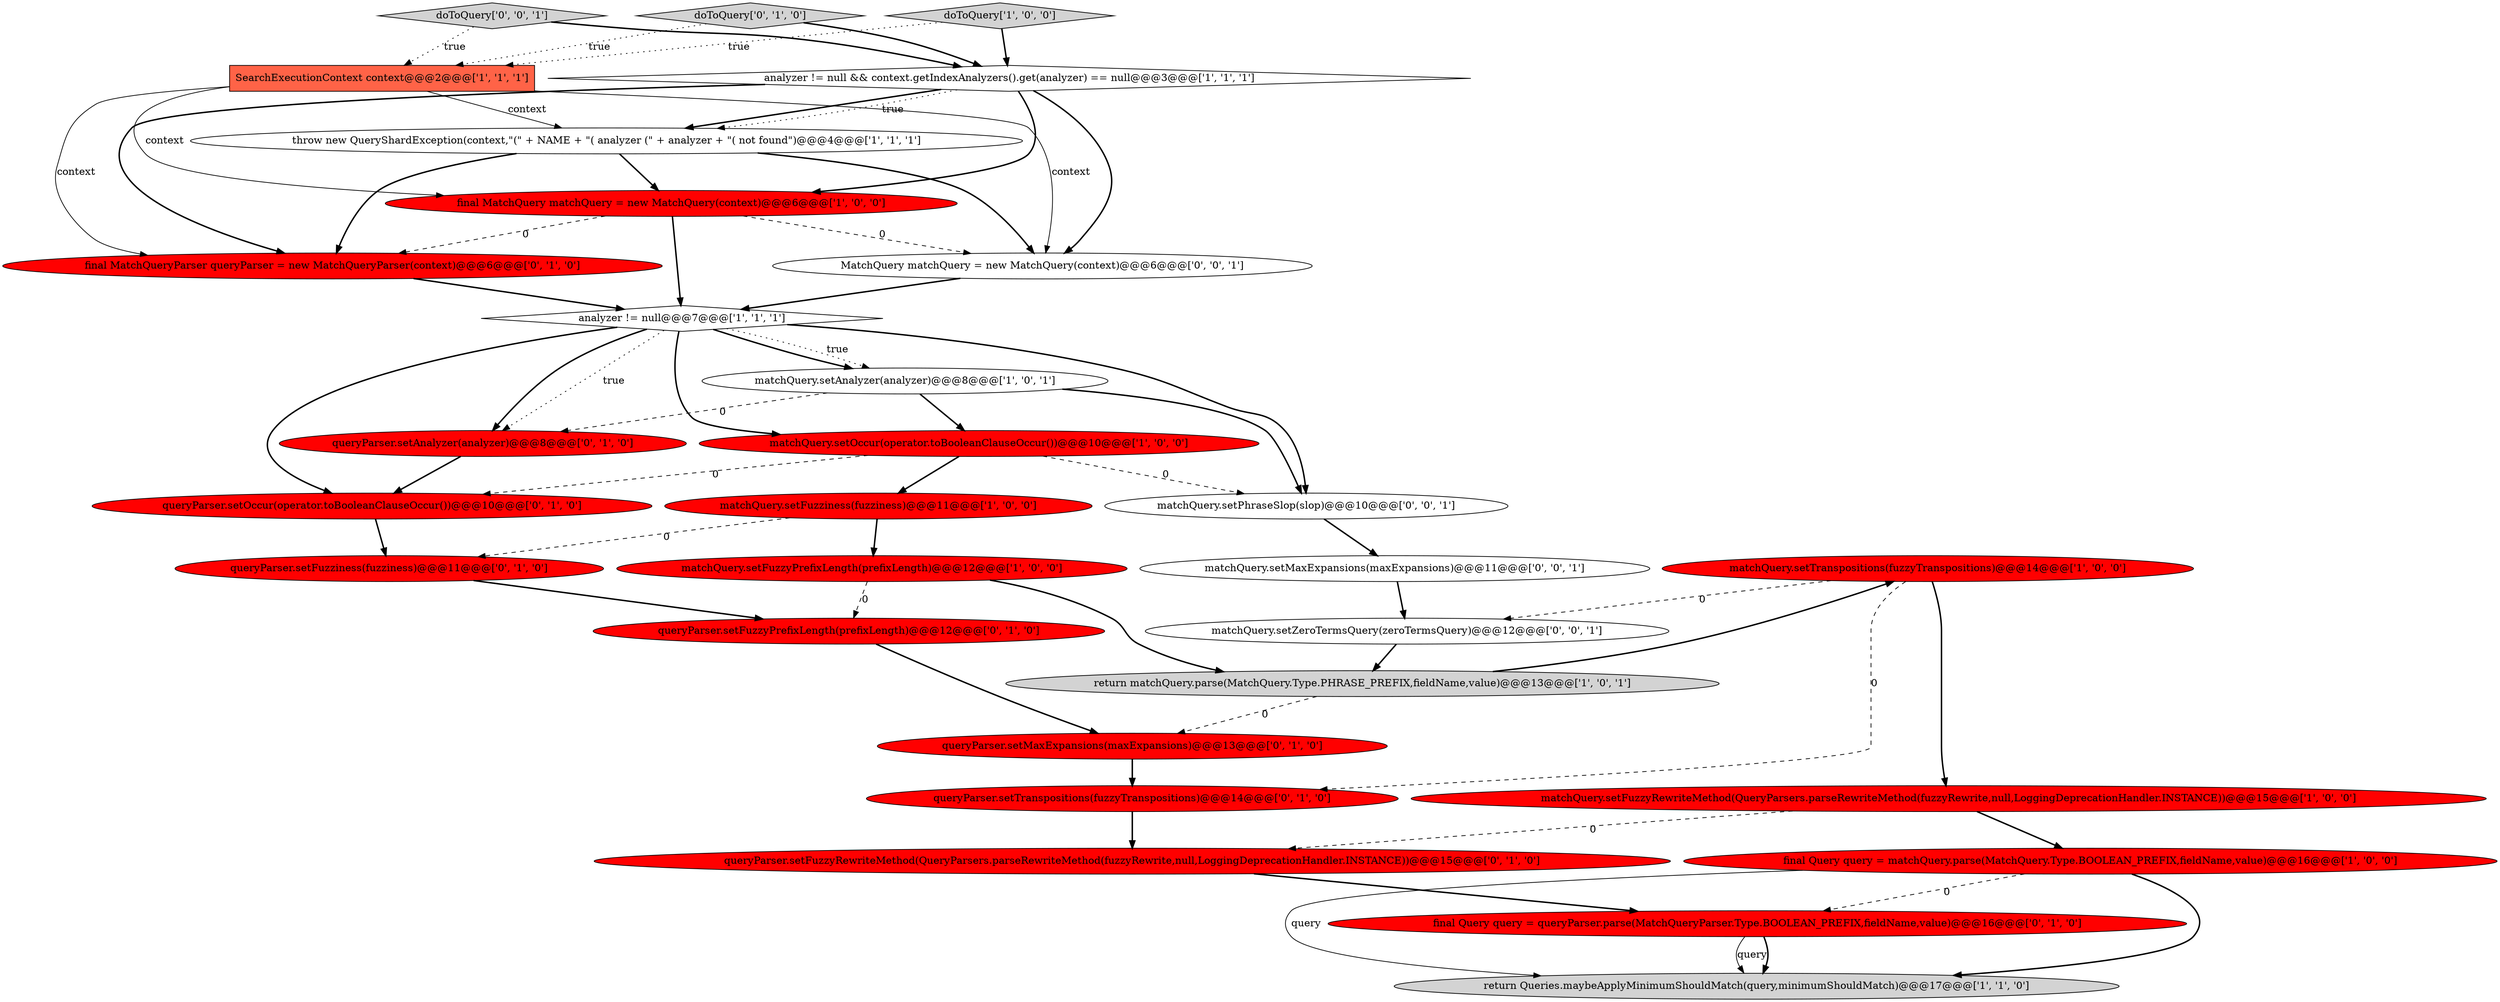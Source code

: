 digraph {
13 [style = filled, label = "final Query query = matchQuery.parse(MatchQuery.Type.BOOLEAN_PREFIX,fieldName,value)@@@16@@@['1', '0', '0']", fillcolor = red, shape = ellipse image = "AAA1AAABBB1BBB"];
15 [style = filled, label = "final Query query = queryParser.parse(MatchQueryParser.Type.BOOLEAN_PREFIX,fieldName,value)@@@16@@@['0', '1', '0']", fillcolor = red, shape = ellipse image = "AAA1AAABBB2BBB"];
12 [style = filled, label = "analyzer != null && context.getIndexAnalyzers().get(analyzer) == null@@@3@@@['1', '1', '1']", fillcolor = white, shape = diamond image = "AAA0AAABBB1BBB"];
27 [style = filled, label = "doToQuery['0', '0', '1']", fillcolor = lightgray, shape = diamond image = "AAA0AAABBB3BBB"];
3 [style = filled, label = "matchQuery.setFuzzyRewriteMethod(QueryParsers.parseRewriteMethod(fuzzyRewrite,null,LoggingDeprecationHandler.INSTANCE))@@@15@@@['1', '0', '0']", fillcolor = red, shape = ellipse image = "AAA1AAABBB1BBB"];
4 [style = filled, label = "matchQuery.setTranspositions(fuzzyTranspositions)@@@14@@@['1', '0', '0']", fillcolor = red, shape = ellipse image = "AAA1AAABBB1BBB"];
8 [style = filled, label = "matchQuery.setAnalyzer(analyzer)@@@8@@@['1', '0', '1']", fillcolor = white, shape = ellipse image = "AAA0AAABBB1BBB"];
14 [style = filled, label = "return Queries.maybeApplyMinimumShouldMatch(query,minimumShouldMatch)@@@17@@@['1', '1', '0']", fillcolor = lightgray, shape = ellipse image = "AAA0AAABBB1BBB"];
17 [style = filled, label = "queryParser.setFuzzyRewriteMethod(QueryParsers.parseRewriteMethod(fuzzyRewrite,null,LoggingDeprecationHandler.INSTANCE))@@@15@@@['0', '1', '0']", fillcolor = red, shape = ellipse image = "AAA1AAABBB2BBB"];
18 [style = filled, label = "queryParser.setTranspositions(fuzzyTranspositions)@@@14@@@['0', '1', '0']", fillcolor = red, shape = ellipse image = "AAA1AAABBB2BBB"];
20 [style = filled, label = "queryParser.setFuzziness(fuzziness)@@@11@@@['0', '1', '0']", fillcolor = red, shape = ellipse image = "AAA1AAABBB2BBB"];
10 [style = filled, label = "matchQuery.setFuzziness(fuzziness)@@@11@@@['1', '0', '0']", fillcolor = red, shape = ellipse image = "AAA1AAABBB1BBB"];
5 [style = filled, label = "matchQuery.setFuzzyPrefixLength(prefixLength)@@@12@@@['1', '0', '0']", fillcolor = red, shape = ellipse image = "AAA1AAABBB1BBB"];
23 [style = filled, label = "queryParser.setMaxExpansions(maxExpansions)@@@13@@@['0', '1', '0']", fillcolor = red, shape = ellipse image = "AAA1AAABBB2BBB"];
2 [style = filled, label = "return matchQuery.parse(MatchQuery.Type.PHRASE_PREFIX,fieldName,value)@@@13@@@['1', '0', '1']", fillcolor = lightgray, shape = ellipse image = "AAA0AAABBB1BBB"];
7 [style = filled, label = "final MatchQuery matchQuery = new MatchQuery(context)@@@6@@@['1', '0', '0']", fillcolor = red, shape = ellipse image = "AAA1AAABBB1BBB"];
24 [style = filled, label = "queryParser.setFuzzyPrefixLength(prefixLength)@@@12@@@['0', '1', '0']", fillcolor = red, shape = ellipse image = "AAA1AAABBB2BBB"];
25 [style = filled, label = "MatchQuery matchQuery = new MatchQuery(context)@@@6@@@['0', '0', '1']", fillcolor = white, shape = ellipse image = "AAA0AAABBB3BBB"];
11 [style = filled, label = "doToQuery['1', '0', '0']", fillcolor = lightgray, shape = diamond image = "AAA0AAABBB1BBB"];
28 [style = filled, label = "matchQuery.setPhraseSlop(slop)@@@10@@@['0', '0', '1']", fillcolor = white, shape = ellipse image = "AAA0AAABBB3BBB"];
1 [style = filled, label = "SearchExecutionContext context@@@2@@@['1', '1', '1']", fillcolor = tomato, shape = box image = "AAA0AAABBB1BBB"];
29 [style = filled, label = "matchQuery.setMaxExpansions(maxExpansions)@@@11@@@['0', '0', '1']", fillcolor = white, shape = ellipse image = "AAA0AAABBB3BBB"];
26 [style = filled, label = "matchQuery.setZeroTermsQuery(zeroTermsQuery)@@@12@@@['0', '0', '1']", fillcolor = white, shape = ellipse image = "AAA0AAABBB3BBB"];
9 [style = filled, label = "analyzer != null@@@7@@@['1', '1', '1']", fillcolor = white, shape = diamond image = "AAA0AAABBB1BBB"];
21 [style = filled, label = "queryParser.setOccur(operator.toBooleanClauseOccur())@@@10@@@['0', '1', '0']", fillcolor = red, shape = ellipse image = "AAA1AAABBB2BBB"];
19 [style = filled, label = "queryParser.setAnalyzer(analyzer)@@@8@@@['0', '1', '0']", fillcolor = red, shape = ellipse image = "AAA1AAABBB2BBB"];
6 [style = filled, label = "throw new QueryShardException(context,\"(\" + NAME + \"( analyzer (\" + analyzer + \"( not found\")@@@4@@@['1', '1', '1']", fillcolor = white, shape = ellipse image = "AAA0AAABBB1BBB"];
16 [style = filled, label = "doToQuery['0', '1', '0']", fillcolor = lightgray, shape = diamond image = "AAA0AAABBB2BBB"];
0 [style = filled, label = "matchQuery.setOccur(operator.toBooleanClauseOccur())@@@10@@@['1', '0', '0']", fillcolor = red, shape = ellipse image = "AAA1AAABBB1BBB"];
22 [style = filled, label = "final MatchQueryParser queryParser = new MatchQueryParser(context)@@@6@@@['0', '1', '0']", fillcolor = red, shape = ellipse image = "AAA1AAABBB2BBB"];
2->23 [style = dashed, label="0"];
28->29 [style = bold, label=""];
8->19 [style = dashed, label="0"];
4->3 [style = bold, label=""];
8->28 [style = bold, label=""];
4->18 [style = dashed, label="0"];
27->1 [style = dotted, label="true"];
3->17 [style = dashed, label="0"];
15->14 [style = solid, label="query"];
9->0 [style = bold, label=""];
15->14 [style = bold, label=""];
27->12 [style = bold, label=""];
6->22 [style = bold, label=""];
11->1 [style = dotted, label="true"];
22->9 [style = bold, label=""];
25->9 [style = bold, label=""];
5->24 [style = dashed, label="0"];
1->6 [style = solid, label="context"];
18->17 [style = bold, label=""];
1->7 [style = solid, label="context"];
11->12 [style = bold, label=""];
4->26 [style = dashed, label="0"];
9->8 [style = bold, label=""];
12->6 [style = bold, label=""];
2->4 [style = bold, label=""];
13->15 [style = dashed, label="0"];
0->28 [style = dashed, label="0"];
12->7 [style = bold, label=""];
29->26 [style = bold, label=""];
9->8 [style = dotted, label="true"];
1->22 [style = solid, label="context"];
7->9 [style = bold, label=""];
8->0 [style = bold, label=""];
9->28 [style = bold, label=""];
26->2 [style = bold, label=""];
5->2 [style = bold, label=""];
0->10 [style = bold, label=""];
9->19 [style = dotted, label="true"];
1->25 [style = solid, label="context"];
21->20 [style = bold, label=""];
10->5 [style = bold, label=""];
16->1 [style = dotted, label="true"];
12->6 [style = dotted, label="true"];
0->21 [style = dashed, label="0"];
12->25 [style = bold, label=""];
13->14 [style = solid, label="query"];
9->21 [style = bold, label=""];
17->15 [style = bold, label=""];
7->25 [style = dashed, label="0"];
3->13 [style = bold, label=""];
9->19 [style = bold, label=""];
10->20 [style = dashed, label="0"];
6->7 [style = bold, label=""];
20->24 [style = bold, label=""];
13->14 [style = bold, label=""];
16->12 [style = bold, label=""];
23->18 [style = bold, label=""];
12->22 [style = bold, label=""];
7->22 [style = dashed, label="0"];
6->25 [style = bold, label=""];
24->23 [style = bold, label=""];
19->21 [style = bold, label=""];
}
